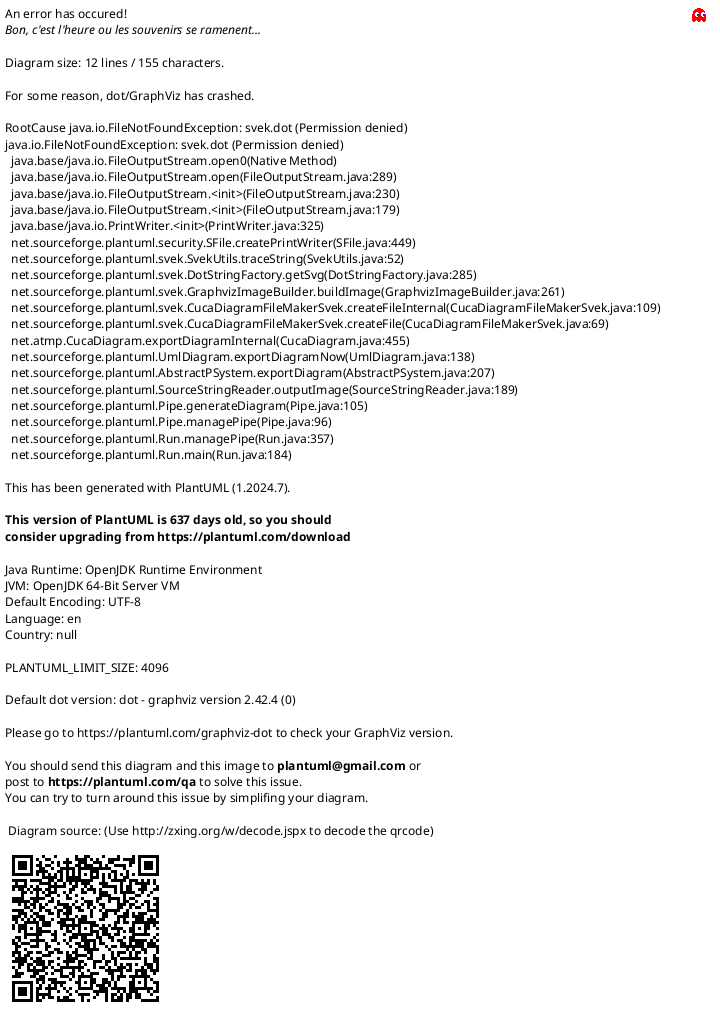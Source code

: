 {
  "sha1": "f6owl4c8tz29fa7t24nxvzxownrdr5g",
  "insertion": {
    "when": "2024-06-01T09:03:05.612Z",
    "user": "plantuml@gmail.com"
  }
}
@startuml
!pragma svek_trace on
component [Component 1]
component [Component 2]

interface "I1" as I1

[Component 1] -- I1
[Component 2] -l-( I1


@enduml
